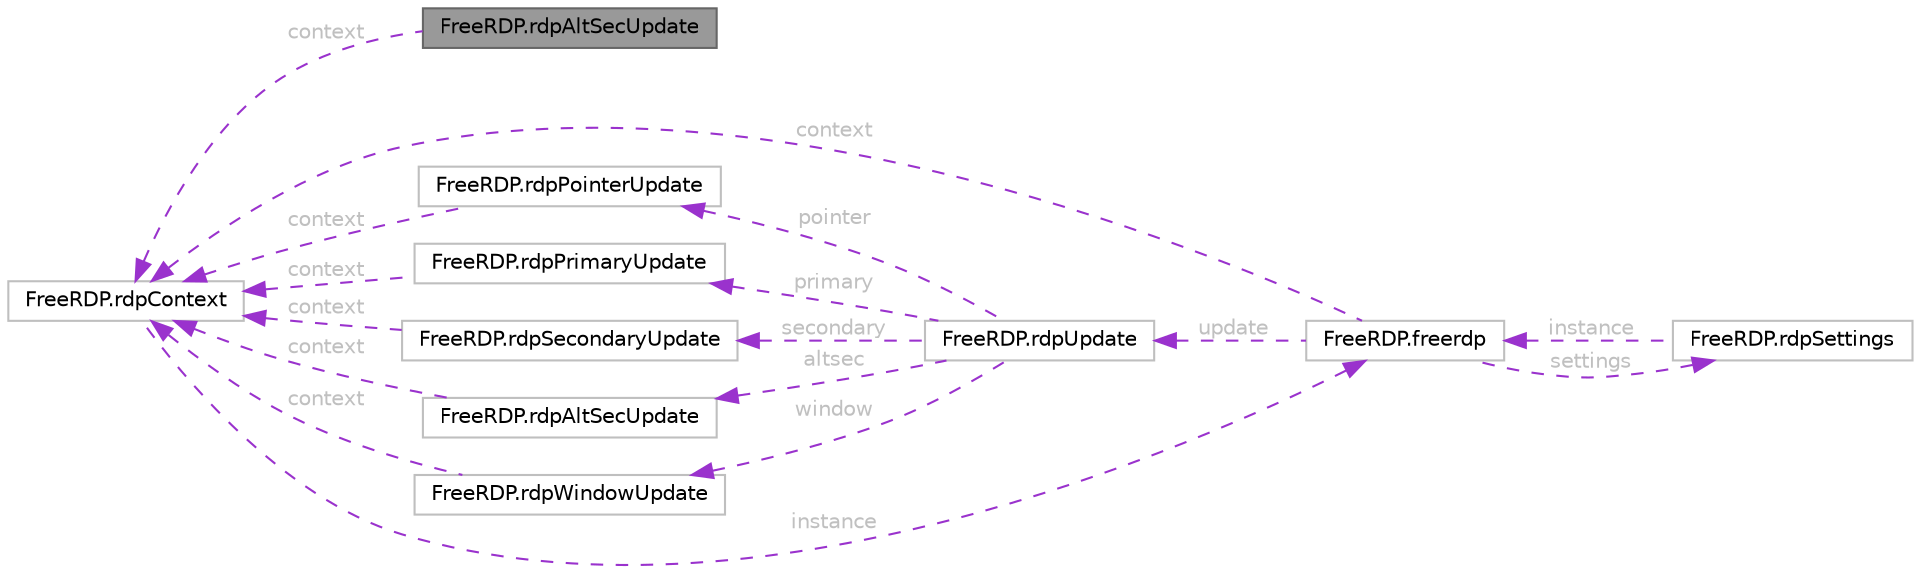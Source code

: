 digraph "FreeRDP.rdpAltSecUpdate"
{
 // LATEX_PDF_SIZE
  bgcolor="transparent";
  edge [fontname=Helvetica,fontsize=10,labelfontname=Helvetica,labelfontsize=10];
  node [fontname=Helvetica,fontsize=10,shape=box,height=0.2,width=0.4];
  rankdir="LR";
  Node1 [id="Node000001",label="FreeRDP.rdpAltSecUpdate",height=0.2,width=0.4,color="gray40", fillcolor="grey60", style="filled", fontcolor="black",tooltip=" "];
  Node2 -> Node1 [id="edge1_Node000001_Node000002",dir="back",color="darkorchid3",style="dashed",tooltip=" ",label=" context",fontcolor="grey" ];
  Node2 [id="Node000002",label="FreeRDP.rdpContext",height=0.2,width=0.4,color="grey75", fillcolor="white", style="filled",URL="$struct_free_r_d_p_1_1rdp_context.html",tooltip=" "];
  Node3 -> Node2 [id="edge2_Node000002_Node000003",dir="back",color="darkorchid3",style="dashed",tooltip=" ",label=" instance",fontcolor="grey" ];
  Node3 [id="Node000003",label="FreeRDP.freerdp",height=0.2,width=0.4,color="grey75", fillcolor="white", style="filled",URL="$struct_free_r_d_p_1_1freerdp.html",tooltip=" "];
  Node2 -> Node3 [id="edge3_Node000003_Node000002",dir="back",color="darkorchid3",style="dashed",tooltip=" ",label=" context",fontcolor="grey" ];
  Node4 -> Node3 [id="edge4_Node000003_Node000004",dir="back",color="darkorchid3",style="dashed",tooltip=" ",label=" update",fontcolor="grey" ];
  Node4 [id="Node000004",label="FreeRDP.rdpUpdate",height=0.2,width=0.4,color="grey75", fillcolor="white", style="filled",URL="$struct_free_r_d_p_1_1rdp_update.html",tooltip=" "];
  Node5 -> Node4 [id="edge5_Node000004_Node000005",dir="back",color="darkorchid3",style="dashed",tooltip=" ",label=" pointer",fontcolor="grey" ];
  Node5 [id="Node000005",label="FreeRDP.rdpPointerUpdate",height=0.2,width=0.4,color="grey75", fillcolor="white", style="filled",URL="$struct_free_r_d_p_1_1rdp_pointer_update.html",tooltip=" "];
  Node2 -> Node5 [id="edge6_Node000005_Node000002",dir="back",color="darkorchid3",style="dashed",tooltip=" ",label=" context",fontcolor="grey" ];
  Node6 -> Node4 [id="edge7_Node000004_Node000006",dir="back",color="darkorchid3",style="dashed",tooltip=" ",label=" primary",fontcolor="grey" ];
  Node6 [id="Node000006",label="FreeRDP.rdpPrimaryUpdate",height=0.2,width=0.4,color="grey75", fillcolor="white", style="filled",URL="$struct_free_r_d_p_1_1rdp_primary_update.html",tooltip=" "];
  Node2 -> Node6 [id="edge8_Node000006_Node000002",dir="back",color="darkorchid3",style="dashed",tooltip=" ",label=" context",fontcolor="grey" ];
  Node7 -> Node4 [id="edge9_Node000004_Node000007",dir="back",color="darkorchid3",style="dashed",tooltip=" ",label=" secondary",fontcolor="grey" ];
  Node7 [id="Node000007",label="FreeRDP.rdpSecondaryUpdate",height=0.2,width=0.4,color="grey75", fillcolor="white", style="filled",URL="$struct_free_r_d_p_1_1rdp_secondary_update.html",tooltip=" "];
  Node2 -> Node7 [id="edge10_Node000007_Node000002",dir="back",color="darkorchid3",style="dashed",tooltip=" ",label=" context",fontcolor="grey" ];
  Node8 -> Node4 [id="edge11_Node000004_Node000008",dir="back",color="darkorchid3",style="dashed",tooltip=" ",label=" altsec",fontcolor="grey" ];
  Node8 [id="Node000008",label="FreeRDP.rdpAltSecUpdate",height=0.2,width=0.4,color="grey75", fillcolor="white", style="filled",URL="$struct_free_r_d_p_1_1rdp_alt_sec_update.html",tooltip=" "];
  Node2 -> Node8 [id="edge12_Node000008_Node000002",dir="back",color="darkorchid3",style="dashed",tooltip=" ",label=" context",fontcolor="grey" ];
  Node9 -> Node4 [id="edge13_Node000004_Node000009",dir="back",color="darkorchid3",style="dashed",tooltip=" ",label=" window",fontcolor="grey" ];
  Node9 [id="Node000009",label="FreeRDP.rdpWindowUpdate",height=0.2,width=0.4,color="grey75", fillcolor="white", style="filled",URL="$struct_free_r_d_p_1_1rdp_window_update.html",tooltip=" "];
  Node2 -> Node9 [id="edge14_Node000009_Node000002",dir="back",color="darkorchid3",style="dashed",tooltip=" ",label=" context",fontcolor="grey" ];
  Node10 -> Node3 [id="edge15_Node000003_Node000010",dir="back",color="darkorchid3",style="dashed",tooltip=" ",label=" settings",fontcolor="grey" ];
  Node10 [id="Node000010",label="FreeRDP.rdpSettings",height=0.2,width=0.4,color="grey75", fillcolor="white", style="filled",URL="$struct_free_r_d_p_1_1rdp_settings.html",tooltip=" "];
  Node3 -> Node10 [id="edge16_Node000010_Node000003",dir="back",color="darkorchid3",style="dashed",tooltip=" ",label=" instance",fontcolor="grey" ];
}
